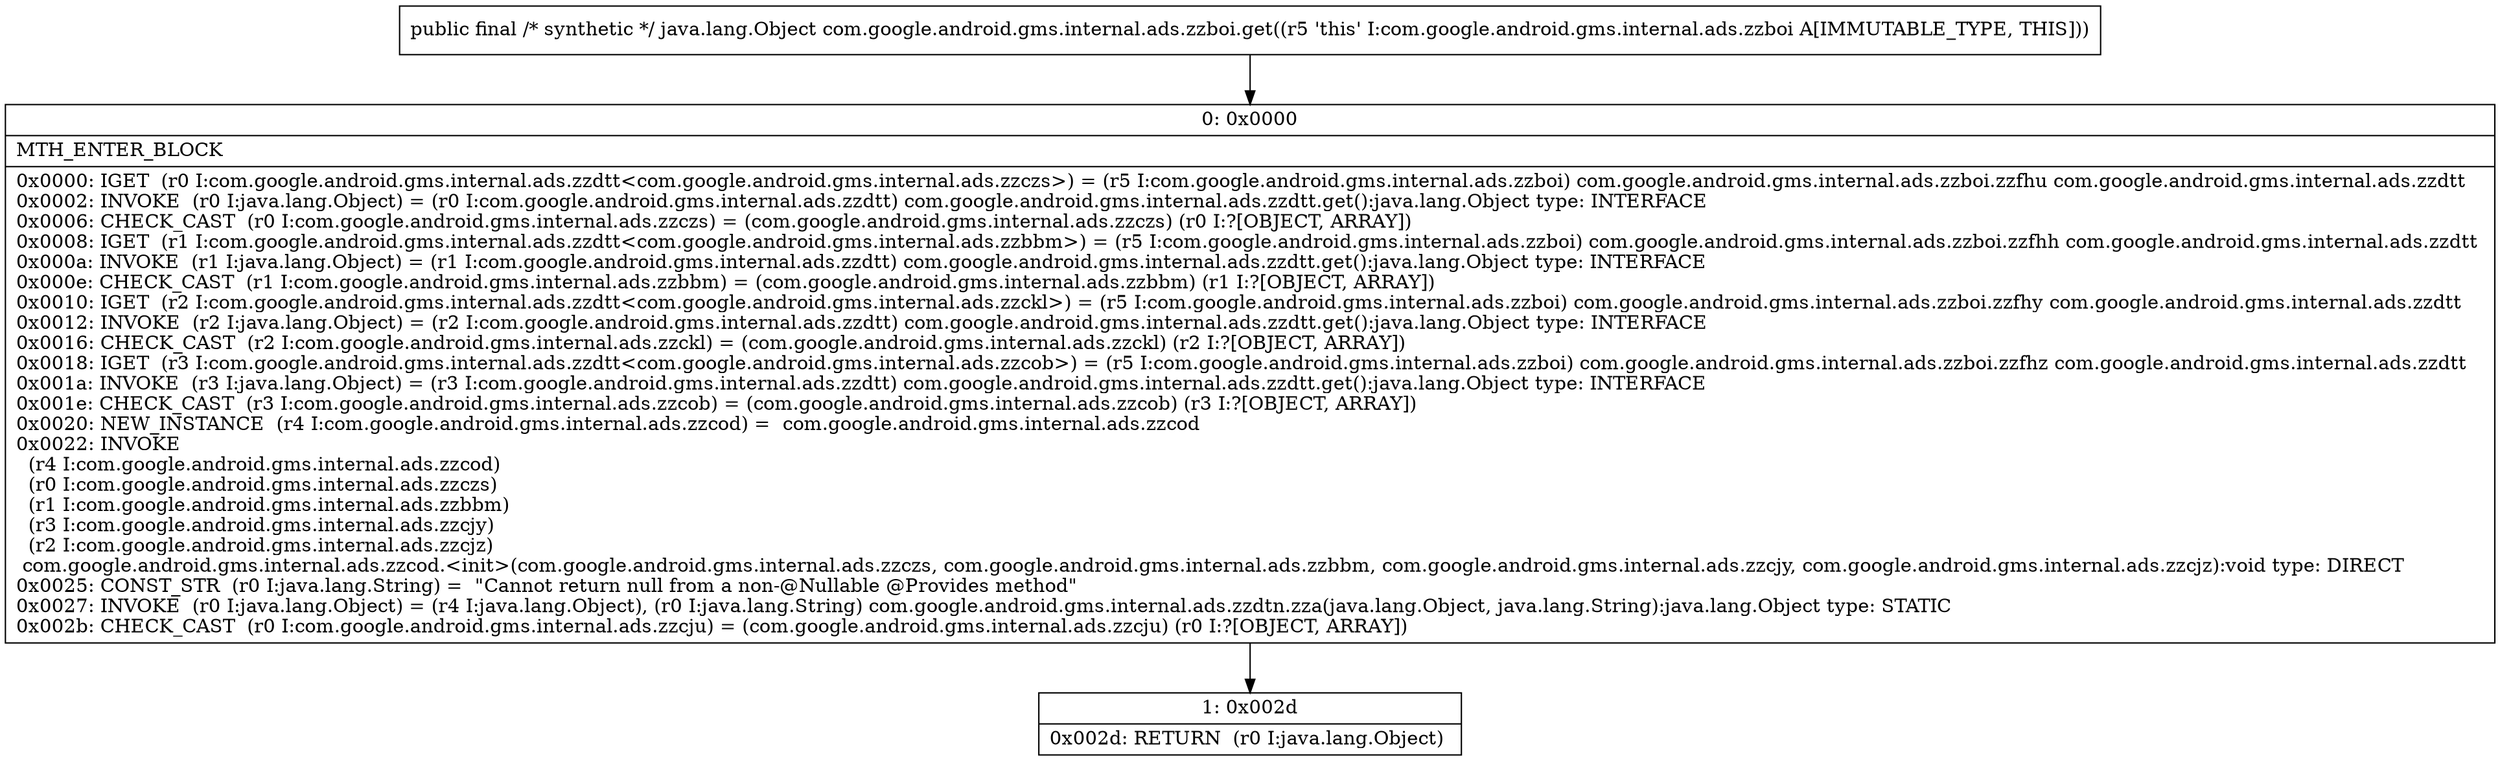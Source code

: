 digraph "CFG forcom.google.android.gms.internal.ads.zzboi.get()Ljava\/lang\/Object;" {
Node_0 [shape=record,label="{0\:\ 0x0000|MTH_ENTER_BLOCK\l|0x0000: IGET  (r0 I:com.google.android.gms.internal.ads.zzdtt\<com.google.android.gms.internal.ads.zzczs\>) = (r5 I:com.google.android.gms.internal.ads.zzboi) com.google.android.gms.internal.ads.zzboi.zzfhu com.google.android.gms.internal.ads.zzdtt \l0x0002: INVOKE  (r0 I:java.lang.Object) = (r0 I:com.google.android.gms.internal.ads.zzdtt) com.google.android.gms.internal.ads.zzdtt.get():java.lang.Object type: INTERFACE \l0x0006: CHECK_CAST  (r0 I:com.google.android.gms.internal.ads.zzczs) = (com.google.android.gms.internal.ads.zzczs) (r0 I:?[OBJECT, ARRAY]) \l0x0008: IGET  (r1 I:com.google.android.gms.internal.ads.zzdtt\<com.google.android.gms.internal.ads.zzbbm\>) = (r5 I:com.google.android.gms.internal.ads.zzboi) com.google.android.gms.internal.ads.zzboi.zzfhh com.google.android.gms.internal.ads.zzdtt \l0x000a: INVOKE  (r1 I:java.lang.Object) = (r1 I:com.google.android.gms.internal.ads.zzdtt) com.google.android.gms.internal.ads.zzdtt.get():java.lang.Object type: INTERFACE \l0x000e: CHECK_CAST  (r1 I:com.google.android.gms.internal.ads.zzbbm) = (com.google.android.gms.internal.ads.zzbbm) (r1 I:?[OBJECT, ARRAY]) \l0x0010: IGET  (r2 I:com.google.android.gms.internal.ads.zzdtt\<com.google.android.gms.internal.ads.zzckl\>) = (r5 I:com.google.android.gms.internal.ads.zzboi) com.google.android.gms.internal.ads.zzboi.zzfhy com.google.android.gms.internal.ads.zzdtt \l0x0012: INVOKE  (r2 I:java.lang.Object) = (r2 I:com.google.android.gms.internal.ads.zzdtt) com.google.android.gms.internal.ads.zzdtt.get():java.lang.Object type: INTERFACE \l0x0016: CHECK_CAST  (r2 I:com.google.android.gms.internal.ads.zzckl) = (com.google.android.gms.internal.ads.zzckl) (r2 I:?[OBJECT, ARRAY]) \l0x0018: IGET  (r3 I:com.google.android.gms.internal.ads.zzdtt\<com.google.android.gms.internal.ads.zzcob\>) = (r5 I:com.google.android.gms.internal.ads.zzboi) com.google.android.gms.internal.ads.zzboi.zzfhz com.google.android.gms.internal.ads.zzdtt \l0x001a: INVOKE  (r3 I:java.lang.Object) = (r3 I:com.google.android.gms.internal.ads.zzdtt) com.google.android.gms.internal.ads.zzdtt.get():java.lang.Object type: INTERFACE \l0x001e: CHECK_CAST  (r3 I:com.google.android.gms.internal.ads.zzcob) = (com.google.android.gms.internal.ads.zzcob) (r3 I:?[OBJECT, ARRAY]) \l0x0020: NEW_INSTANCE  (r4 I:com.google.android.gms.internal.ads.zzcod) =  com.google.android.gms.internal.ads.zzcod \l0x0022: INVOKE  \l  (r4 I:com.google.android.gms.internal.ads.zzcod)\l  (r0 I:com.google.android.gms.internal.ads.zzczs)\l  (r1 I:com.google.android.gms.internal.ads.zzbbm)\l  (r3 I:com.google.android.gms.internal.ads.zzcjy)\l  (r2 I:com.google.android.gms.internal.ads.zzcjz)\l com.google.android.gms.internal.ads.zzcod.\<init\>(com.google.android.gms.internal.ads.zzczs, com.google.android.gms.internal.ads.zzbbm, com.google.android.gms.internal.ads.zzcjy, com.google.android.gms.internal.ads.zzcjz):void type: DIRECT \l0x0025: CONST_STR  (r0 I:java.lang.String) =  \"Cannot return null from a non\-@Nullable @Provides method\" \l0x0027: INVOKE  (r0 I:java.lang.Object) = (r4 I:java.lang.Object), (r0 I:java.lang.String) com.google.android.gms.internal.ads.zzdtn.zza(java.lang.Object, java.lang.String):java.lang.Object type: STATIC \l0x002b: CHECK_CAST  (r0 I:com.google.android.gms.internal.ads.zzcju) = (com.google.android.gms.internal.ads.zzcju) (r0 I:?[OBJECT, ARRAY]) \l}"];
Node_1 [shape=record,label="{1\:\ 0x002d|0x002d: RETURN  (r0 I:java.lang.Object) \l}"];
MethodNode[shape=record,label="{public final \/* synthetic *\/ java.lang.Object com.google.android.gms.internal.ads.zzboi.get((r5 'this' I:com.google.android.gms.internal.ads.zzboi A[IMMUTABLE_TYPE, THIS])) }"];
MethodNode -> Node_0;
Node_0 -> Node_1;
}

